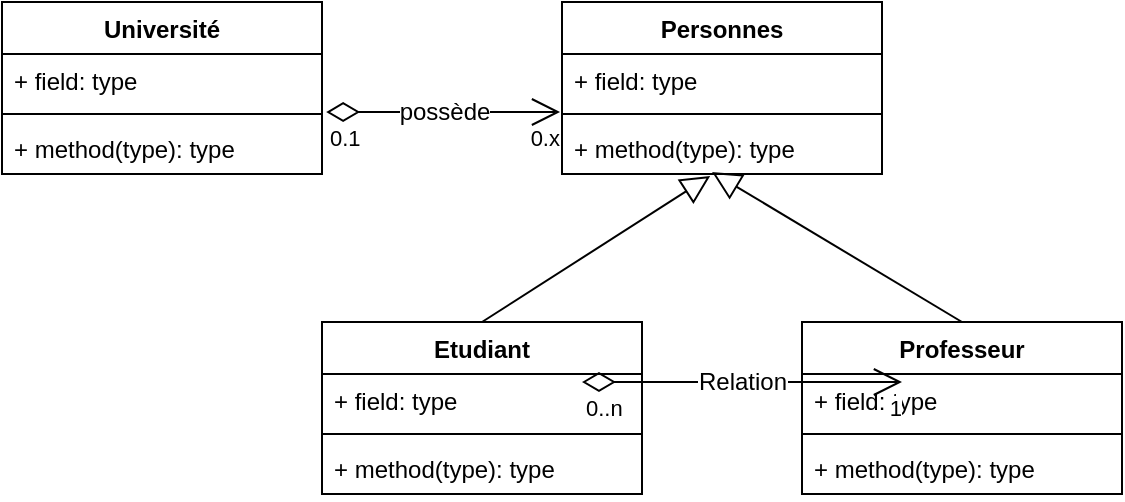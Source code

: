 <mxfile version="13.10.9" type="github">
  <diagram id="H5tP--HuBoYc2pUV23iE" name="Page-1">
    <mxGraphModel dx="1038" dy="575" grid="1" gridSize="10" guides="1" tooltips="1" connect="1" arrows="1" fold="1" page="1" pageScale="1" pageWidth="827" pageHeight="1169" math="0" shadow="0">
      <root>
        <mxCell id="0" />
        <mxCell id="1" parent="0" />
        <mxCell id="H2kfqMS4qZ6sZp51IyBR-1" value="Université" style="swimlane;fontStyle=1;align=center;verticalAlign=top;childLayout=stackLayout;horizontal=1;startSize=26;horizontalStack=0;resizeParent=1;resizeParentMax=0;resizeLast=0;collapsible=1;marginBottom=0;fontSize=12;" vertex="1" parent="1">
          <mxGeometry x="40" y="80" width="160" height="86" as="geometry" />
        </mxCell>
        <mxCell id="H2kfqMS4qZ6sZp51IyBR-2" value="+ field: type" style="text;strokeColor=none;fillColor=none;align=left;verticalAlign=top;spacingLeft=4;spacingRight=4;overflow=hidden;rotatable=0;points=[[0,0.5],[1,0.5]];portConstraint=eastwest;" vertex="1" parent="H2kfqMS4qZ6sZp51IyBR-1">
          <mxGeometry y="26" width="160" height="26" as="geometry" />
        </mxCell>
        <mxCell id="H2kfqMS4qZ6sZp51IyBR-3" value="" style="line;strokeWidth=1;fillColor=none;align=left;verticalAlign=middle;spacingTop=-1;spacingLeft=3;spacingRight=3;rotatable=0;labelPosition=right;points=[];portConstraint=eastwest;" vertex="1" parent="H2kfqMS4qZ6sZp51IyBR-1">
          <mxGeometry y="52" width="160" height="8" as="geometry" />
        </mxCell>
        <mxCell id="H2kfqMS4qZ6sZp51IyBR-4" value="+ method(type): type" style="text;strokeColor=none;fillColor=none;align=left;verticalAlign=top;spacingLeft=4;spacingRight=4;overflow=hidden;rotatable=0;points=[[0,0.5],[1,0.5]];portConstraint=eastwest;" vertex="1" parent="H2kfqMS4qZ6sZp51IyBR-1">
          <mxGeometry y="60" width="160" height="26" as="geometry" />
        </mxCell>
        <mxCell id="H2kfqMS4qZ6sZp51IyBR-6" value="Personnes" style="swimlane;fontStyle=1;align=center;verticalAlign=top;childLayout=stackLayout;horizontal=1;startSize=26;horizontalStack=0;resizeParent=1;resizeParentMax=0;resizeLast=0;collapsible=1;marginBottom=0;fontSize=12;" vertex="1" parent="1">
          <mxGeometry x="320" y="80" width="160" height="86" as="geometry" />
        </mxCell>
        <mxCell id="H2kfqMS4qZ6sZp51IyBR-7" value="+ field: type" style="text;strokeColor=none;fillColor=none;align=left;verticalAlign=top;spacingLeft=4;spacingRight=4;overflow=hidden;rotatable=0;points=[[0,0.5],[1,0.5]];portConstraint=eastwest;" vertex="1" parent="H2kfqMS4qZ6sZp51IyBR-6">
          <mxGeometry y="26" width="160" height="26" as="geometry" />
        </mxCell>
        <mxCell id="H2kfqMS4qZ6sZp51IyBR-8" value="" style="line;strokeWidth=1;fillColor=none;align=left;verticalAlign=middle;spacingTop=-1;spacingLeft=3;spacingRight=3;rotatable=0;labelPosition=right;points=[];portConstraint=eastwest;" vertex="1" parent="H2kfqMS4qZ6sZp51IyBR-6">
          <mxGeometry y="52" width="160" height="8" as="geometry" />
        </mxCell>
        <mxCell id="H2kfqMS4qZ6sZp51IyBR-9" value="+ method(type): type" style="text;strokeColor=none;fillColor=none;align=left;verticalAlign=top;spacingLeft=4;spacingRight=4;overflow=hidden;rotatable=0;points=[[0,0.5],[1,0.5]];portConstraint=eastwest;" vertex="1" parent="H2kfqMS4qZ6sZp51IyBR-6">
          <mxGeometry y="60" width="160" height="26" as="geometry" />
        </mxCell>
        <mxCell id="H2kfqMS4qZ6sZp51IyBR-11" value="Etudiant" style="swimlane;fontStyle=1;align=center;verticalAlign=top;childLayout=stackLayout;horizontal=1;startSize=26;horizontalStack=0;resizeParent=1;resizeParentMax=0;resizeLast=0;collapsible=1;marginBottom=0;fontSize=12;" vertex="1" parent="1">
          <mxGeometry x="200" y="240" width="160" height="86" as="geometry" />
        </mxCell>
        <mxCell id="H2kfqMS4qZ6sZp51IyBR-12" value="+ field: type" style="text;strokeColor=none;fillColor=none;align=left;verticalAlign=top;spacingLeft=4;spacingRight=4;overflow=hidden;rotatable=0;points=[[0,0.5],[1,0.5]];portConstraint=eastwest;" vertex="1" parent="H2kfqMS4qZ6sZp51IyBR-11">
          <mxGeometry y="26" width="160" height="26" as="geometry" />
        </mxCell>
        <mxCell id="H2kfqMS4qZ6sZp51IyBR-13" value="" style="line;strokeWidth=1;fillColor=none;align=left;verticalAlign=middle;spacingTop=-1;spacingLeft=3;spacingRight=3;rotatable=0;labelPosition=right;points=[];portConstraint=eastwest;" vertex="1" parent="H2kfqMS4qZ6sZp51IyBR-11">
          <mxGeometry y="52" width="160" height="8" as="geometry" />
        </mxCell>
        <mxCell id="H2kfqMS4qZ6sZp51IyBR-14" value="+ method(type): type" style="text;strokeColor=none;fillColor=none;align=left;verticalAlign=top;spacingLeft=4;spacingRight=4;overflow=hidden;rotatable=0;points=[[0,0.5],[1,0.5]];portConstraint=eastwest;" vertex="1" parent="H2kfqMS4qZ6sZp51IyBR-11">
          <mxGeometry y="60" width="160" height="26" as="geometry" />
        </mxCell>
        <mxCell id="H2kfqMS4qZ6sZp51IyBR-16" value="Professeur" style="swimlane;fontStyle=1;align=center;verticalAlign=top;childLayout=stackLayout;horizontal=1;startSize=26;horizontalStack=0;resizeParent=1;resizeParentMax=0;resizeLast=0;collapsible=1;marginBottom=0;fontSize=12;" vertex="1" parent="1">
          <mxGeometry x="440" y="240" width="160" height="86" as="geometry" />
        </mxCell>
        <mxCell id="H2kfqMS4qZ6sZp51IyBR-17" value="+ field: type" style="text;strokeColor=none;fillColor=none;align=left;verticalAlign=top;spacingLeft=4;spacingRight=4;overflow=hidden;rotatable=0;points=[[0,0.5],[1,0.5]];portConstraint=eastwest;" vertex="1" parent="H2kfqMS4qZ6sZp51IyBR-16">
          <mxGeometry y="26" width="160" height="26" as="geometry" />
        </mxCell>
        <mxCell id="H2kfqMS4qZ6sZp51IyBR-18" value="" style="line;strokeWidth=1;fillColor=none;align=left;verticalAlign=middle;spacingTop=-1;spacingLeft=3;spacingRight=3;rotatable=0;labelPosition=right;points=[];portConstraint=eastwest;" vertex="1" parent="H2kfqMS4qZ6sZp51IyBR-16">
          <mxGeometry y="52" width="160" height="8" as="geometry" />
        </mxCell>
        <mxCell id="H2kfqMS4qZ6sZp51IyBR-19" value="+ method(type): type" style="text;strokeColor=none;fillColor=none;align=left;verticalAlign=top;spacingLeft=4;spacingRight=4;overflow=hidden;rotatable=0;points=[[0,0.5],[1,0.5]];portConstraint=eastwest;" vertex="1" parent="H2kfqMS4qZ6sZp51IyBR-16">
          <mxGeometry y="60" width="160" height="26" as="geometry" />
        </mxCell>
        <mxCell id="H2kfqMS4qZ6sZp51IyBR-21" value="" style="endArrow=block;endFill=0;endSize=12;html=1;fontSize=12;exitX=0.5;exitY=0;exitDx=0;exitDy=0;entryX=0.463;entryY=1.038;entryDx=0;entryDy=0;entryPerimeter=0;" edge="1" parent="1" source="H2kfqMS4qZ6sZp51IyBR-11" target="H2kfqMS4qZ6sZp51IyBR-9">
          <mxGeometry width="160" relative="1" as="geometry">
            <mxPoint x="330" y="270" as="sourcePoint" />
            <mxPoint x="395" y="180" as="targetPoint" />
          </mxGeometry>
        </mxCell>
        <mxCell id="H2kfqMS4qZ6sZp51IyBR-23" value="" style="endArrow=block;endFill=0;endSize=12;html=1;fontSize=12;exitX=0.5;exitY=0;exitDx=0;exitDy=0;entryX=0.469;entryY=0.962;entryDx=0;entryDy=0;entryPerimeter=0;" edge="1" parent="1" source="H2kfqMS4qZ6sZp51IyBR-16" target="H2kfqMS4qZ6sZp51IyBR-9">
          <mxGeometry width="160" relative="1" as="geometry">
            <mxPoint x="480" y="220" as="sourcePoint" />
            <mxPoint x="594.08" y="150.004" as="targetPoint" />
          </mxGeometry>
        </mxCell>
        <mxCell id="H2kfqMS4qZ6sZp51IyBR-24" value="Relation" style="endArrow=open;html=1;endSize=12;startArrow=diamondThin;startSize=14;startFill=0;edgeStyle=orthogonalEdgeStyle;fontSize=12;" edge="1" parent="1">
          <mxGeometry relative="1" as="geometry">
            <mxPoint x="330" y="270" as="sourcePoint" />
            <mxPoint x="490" y="270" as="targetPoint" />
          </mxGeometry>
        </mxCell>
        <mxCell id="H2kfqMS4qZ6sZp51IyBR-25" value="0..n" style="edgeLabel;resizable=0;html=1;align=left;verticalAlign=top;" connectable="0" vertex="1" parent="H2kfqMS4qZ6sZp51IyBR-24">
          <mxGeometry x="-1" relative="1" as="geometry" />
        </mxCell>
        <mxCell id="H2kfqMS4qZ6sZp51IyBR-26" value="1" style="edgeLabel;resizable=0;html=1;align=right;verticalAlign=top;" connectable="0" vertex="1" parent="H2kfqMS4qZ6sZp51IyBR-24">
          <mxGeometry x="1" relative="1" as="geometry" />
        </mxCell>
        <mxCell id="H2kfqMS4qZ6sZp51IyBR-27" value="possède" style="endArrow=open;html=1;endSize=12;startArrow=diamondThin;startSize=14;startFill=0;edgeStyle=orthogonalEdgeStyle;fontSize=12;exitX=1.013;exitY=-0.192;exitDx=0;exitDy=0;exitPerimeter=0;entryX=-0.006;entryY=0.375;entryDx=0;entryDy=0;entryPerimeter=0;" edge="1" parent="1" source="H2kfqMS4qZ6sZp51IyBR-4" target="H2kfqMS4qZ6sZp51IyBR-8">
          <mxGeometry relative="1" as="geometry">
            <mxPoint x="230" y="122.5" as="sourcePoint" />
            <mxPoint x="390" y="122.5" as="targetPoint" />
          </mxGeometry>
        </mxCell>
        <mxCell id="H2kfqMS4qZ6sZp51IyBR-28" value="0.1" style="edgeLabel;resizable=0;html=1;align=left;verticalAlign=top;" connectable="0" vertex="1" parent="H2kfqMS4qZ6sZp51IyBR-27">
          <mxGeometry x="-1" relative="1" as="geometry" />
        </mxCell>
        <mxCell id="H2kfqMS4qZ6sZp51IyBR-29" value="0.x" style="edgeLabel;resizable=0;html=1;align=right;verticalAlign=top;" connectable="0" vertex="1" parent="H2kfqMS4qZ6sZp51IyBR-27">
          <mxGeometry x="1" relative="1" as="geometry" />
        </mxCell>
      </root>
    </mxGraphModel>
  </diagram>
</mxfile>
